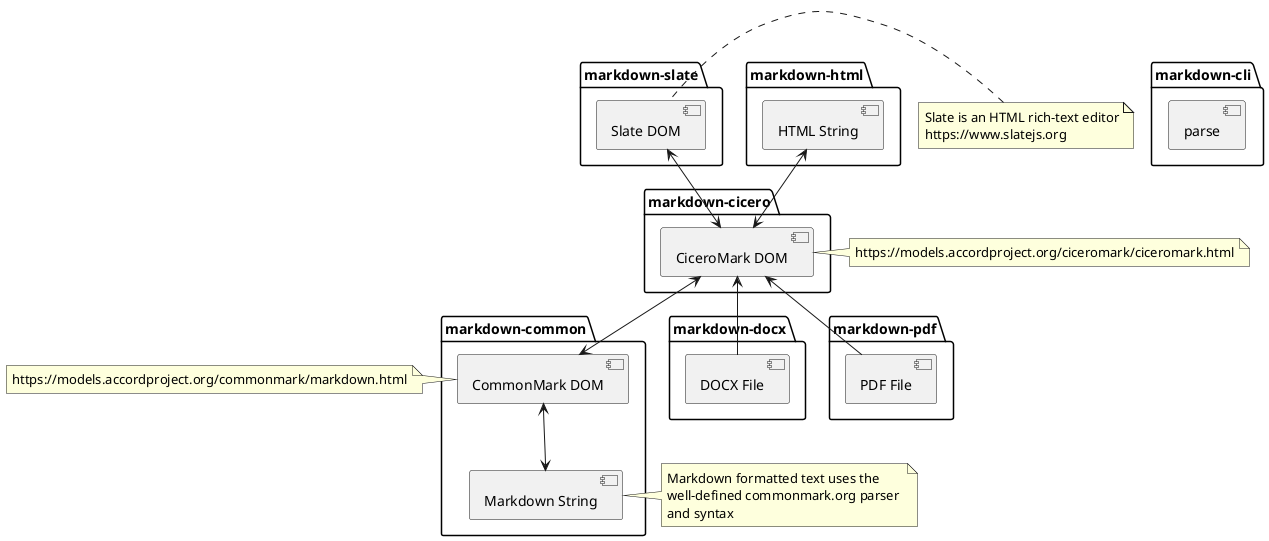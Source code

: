@startuml
package "markdown-cli" {
  [parse]
}

package "markdown-common" {
  [Markdown String] <-up-> [CommonMark DOM]
}

note left of [CommonMark DOM]
  https://models.accordproject.org/commonmark/markdown.html
end note

note right of [Markdown String]
  Markdown formatted text uses the 
  well-defined commonmark.org parser 
  and syntax
end note

package "markdown-cicero" {
  [CommonMark DOM] <-up-> [CiceroMark DOM]
}

note left of [CiceroMark DOM]
  https://models.accordproject.org/ciceromark/ciceromark.html
end note

package "markdown-slate" {
  [CiceroMark DOM] <-up-> [Slate DOM]
}

note left of [Slate DOM]
  Slate is an HTML rich-text editor
  https://www.slatejs.org
end note

package "markdown-html" {
  [CiceroMark DOM] <-up-> [HTML String]
}

package "markdown-docx" {
  [CiceroMark DOM] <-- [DOCX File]
}

package "markdown-pdf" {
  [CiceroMark DOM] <-- [PDF File]
}
@enduml